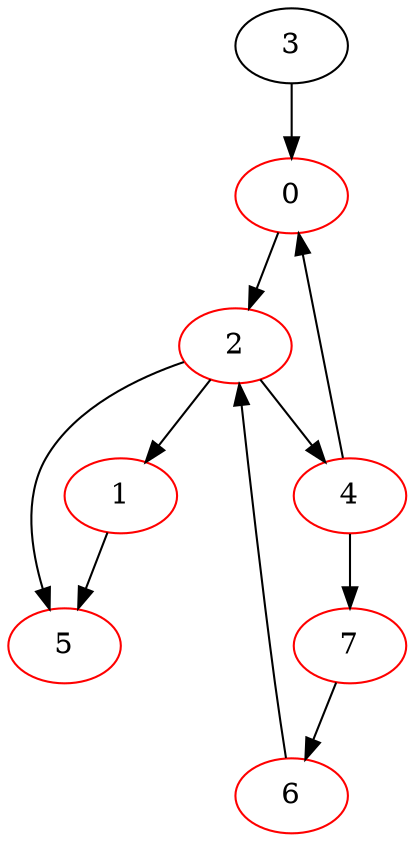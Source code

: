 digraph DfsDirected {
"0" -> {"2"}
"1" -> {"5"}
"2" -> {"1"}
"2" -> {"4"}
"2" -> {"5"}
"3" -> {"0"}
"4" -> {"0"}
"4" -> {"7"}
"6" -> {"2"}
"7" -> {"6"}
"0" [color=red]
"1" [color=red]
"2" [color=red]
"3"
"4" [color=red]
"5" [color=red]
"6" [color=red]
"7" [color=red]
}
